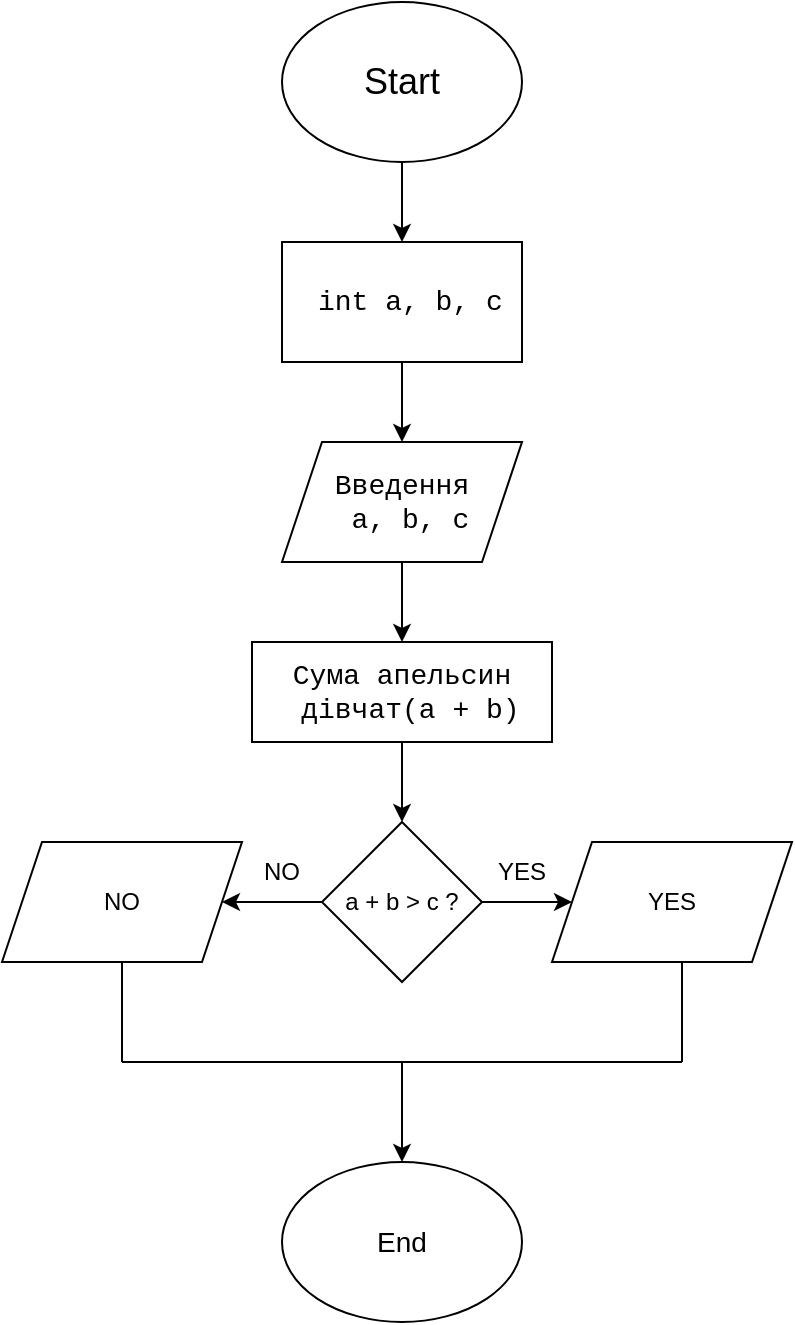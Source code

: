<mxfile version="24.8.8">
  <diagram name="Сторінка-1" id="n0N1INw_9OK83u8ZmP0j">
    <mxGraphModel grid="1" page="1" gridSize="10" guides="1" tooltips="1" connect="1" arrows="1" fold="1" pageScale="1" pageWidth="827" pageHeight="1169" math="0" shadow="0">
      <root>
        <mxCell id="0" />
        <mxCell id="1" parent="0" />
        <mxCell id="ev6eMjM8WvrRnuRDsK1L-3" value="" style="edgeStyle=orthogonalEdgeStyle;rounded=0;orthogonalLoop=1;jettySize=auto;html=1;" edge="1" parent="1" source="ev6eMjM8WvrRnuRDsK1L-1" target="ev6eMjM8WvrRnuRDsK1L-2">
          <mxGeometry relative="1" as="geometry" />
        </mxCell>
        <mxCell id="ev6eMjM8WvrRnuRDsK1L-1" value="&lt;font style=&quot;font-size: 18px;&quot;&gt;Start&lt;/font&gt;" style="ellipse;whiteSpace=wrap;html=1;" vertex="1" parent="1">
          <mxGeometry x="220" y="60" width="120" height="80" as="geometry" />
        </mxCell>
        <mxCell id="ev6eMjM8WvrRnuRDsK1L-5" value="" style="edgeStyle=orthogonalEdgeStyle;rounded=0;orthogonalLoop=1;jettySize=auto;html=1;" edge="1" parent="1" source="ev6eMjM8WvrRnuRDsK1L-2" target="ev6eMjM8WvrRnuRDsK1L-4">
          <mxGeometry relative="1" as="geometry" />
        </mxCell>
        <mxCell id="ev6eMjM8WvrRnuRDsK1L-2" value="&lt;div style=&quot;font-family: Consolas, &amp;quot;Courier New&amp;quot;, monospace; line-height: 19px; white-space: pre;&quot;&gt;&lt;font style=&quot;font-size: 14px;&quot;&gt;&amp;nbsp;int a, b, c&lt;/font&gt;&lt;/div&gt;" style="rounded=0;whiteSpace=wrap;html=1;" vertex="1" parent="1">
          <mxGeometry x="220" y="180" width="120" height="60" as="geometry" />
        </mxCell>
        <mxCell id="ev6eMjM8WvrRnuRDsK1L-7" value="" style="edgeStyle=orthogonalEdgeStyle;rounded=0;orthogonalLoop=1;jettySize=auto;html=1;" edge="1" parent="1" source="ev6eMjM8WvrRnuRDsK1L-4" target="ev6eMjM8WvrRnuRDsK1L-6">
          <mxGeometry relative="1" as="geometry" />
        </mxCell>
        <mxCell id="ev6eMjM8WvrRnuRDsK1L-4" value="&lt;span style=&quot;font-family: Consolas, &amp;quot;Courier New&amp;quot;, monospace; font-size: 14px; white-space: pre;&quot;&gt;Введення&lt;br/&gt; a, b, c&lt;/span&gt;" style="shape=parallelogram;perimeter=parallelogramPerimeter;whiteSpace=wrap;html=1;fixedSize=1;" vertex="1" parent="1">
          <mxGeometry x="220" y="280" width="120" height="60" as="geometry" />
        </mxCell>
        <mxCell id="ev6eMjM8WvrRnuRDsK1L-9" value="" style="edgeStyle=orthogonalEdgeStyle;rounded=0;orthogonalLoop=1;jettySize=auto;html=1;" edge="1" parent="1" source="ev6eMjM8WvrRnuRDsK1L-6" target="ev6eMjM8WvrRnuRDsK1L-8">
          <mxGeometry relative="1" as="geometry" />
        </mxCell>
        <mxCell id="ev6eMjM8WvrRnuRDsK1L-6" value="&lt;font face=&quot;Consolas, Courier New, monospace&quot;&gt;&lt;span style=&quot;font-size: 14px; white-space: pre;&quot;&gt;Сума апельсин&lt;/span&gt;&lt;/font&gt;&lt;div&gt;&lt;font face=&quot;Consolas, Courier New, monospace&quot;&gt;&lt;span style=&quot;font-size: 14px; white-space: pre;&quot;&gt; дівчат(a + b)&lt;/span&gt;&lt;/font&gt;&lt;/div&gt;" style="rounded=0;whiteSpace=wrap;html=1;" vertex="1" parent="1">
          <mxGeometry x="205" y="380" width="150" height="50" as="geometry" />
        </mxCell>
        <mxCell id="ev6eMjM8WvrRnuRDsK1L-11" value="" style="edgeStyle=orthogonalEdgeStyle;rounded=0;orthogonalLoop=1;jettySize=auto;html=1;" edge="1" parent="1" source="ev6eMjM8WvrRnuRDsK1L-8" target="ev6eMjM8WvrRnuRDsK1L-10">
          <mxGeometry relative="1" as="geometry" />
        </mxCell>
        <mxCell id="ev6eMjM8WvrRnuRDsK1L-13" value="" style="edgeStyle=orthogonalEdgeStyle;rounded=0;orthogonalLoop=1;jettySize=auto;html=1;" edge="1" parent="1" source="ev6eMjM8WvrRnuRDsK1L-8" target="ev6eMjM8WvrRnuRDsK1L-12">
          <mxGeometry relative="1" as="geometry" />
        </mxCell>
        <mxCell id="ev6eMjM8WvrRnuRDsK1L-8" value="a + b &amp;gt; c ?" style="rhombus;whiteSpace=wrap;html=1;" vertex="1" parent="1">
          <mxGeometry x="240" y="470" width="80" height="80" as="geometry" />
        </mxCell>
        <mxCell id="ev6eMjM8WvrRnuRDsK1L-10" value="YES" style="shape=parallelogram;perimeter=parallelogramPerimeter;whiteSpace=wrap;html=1;fixedSize=1;" vertex="1" parent="1">
          <mxGeometry x="355" y="480" width="120" height="60" as="geometry" />
        </mxCell>
        <mxCell id="ev6eMjM8WvrRnuRDsK1L-12" value="NO" style="shape=parallelogram;perimeter=parallelogramPerimeter;whiteSpace=wrap;html=1;fixedSize=1;" vertex="1" parent="1">
          <mxGeometry x="80" y="480" width="120" height="60" as="geometry" />
        </mxCell>
        <mxCell id="ev6eMjM8WvrRnuRDsK1L-14" value="YES" style="text;strokeColor=none;align=center;fillColor=none;html=1;verticalAlign=middle;whiteSpace=wrap;rounded=0;" vertex="1" parent="1">
          <mxGeometry x="310" y="480" width="60" height="30" as="geometry" />
        </mxCell>
        <mxCell id="ev6eMjM8WvrRnuRDsK1L-15" value="NO" style="text;strokeColor=none;align=center;fillColor=none;html=1;verticalAlign=middle;whiteSpace=wrap;rounded=0;" vertex="1" parent="1">
          <mxGeometry x="190" y="480" width="60" height="30" as="geometry" />
        </mxCell>
        <mxCell id="ev6eMjM8WvrRnuRDsK1L-16" value="&lt;font style=&quot;font-size: 14px;&quot;&gt;End&lt;/font&gt;" style="ellipse;whiteSpace=wrap;html=1;" vertex="1" parent="1">
          <mxGeometry x="220" y="640" width="120" height="80" as="geometry" />
        </mxCell>
        <mxCell id="ev6eMjM8WvrRnuRDsK1L-17" value="" style="endArrow=none;html=1;rounded=0;" edge="1" parent="1">
          <mxGeometry width="50" height="50" relative="1" as="geometry">
            <mxPoint x="140" y="590" as="sourcePoint" />
            <mxPoint x="140" y="540" as="targetPoint" />
          </mxGeometry>
        </mxCell>
        <mxCell id="ev6eMjM8WvrRnuRDsK1L-18" value="" style="endArrow=none;html=1;rounded=0;" edge="1" parent="1">
          <mxGeometry width="50" height="50" relative="1" as="geometry">
            <mxPoint x="420" y="590" as="sourcePoint" />
            <mxPoint x="420" y="540" as="targetPoint" />
          </mxGeometry>
        </mxCell>
        <mxCell id="ev6eMjM8WvrRnuRDsK1L-19" value="" style="endArrow=none;html=1;rounded=0;" edge="1" parent="1">
          <mxGeometry width="50" height="50" relative="1" as="geometry">
            <mxPoint x="140" y="590" as="sourcePoint" />
            <mxPoint x="420" y="590" as="targetPoint" />
          </mxGeometry>
        </mxCell>
        <mxCell id="ev6eMjM8WvrRnuRDsK1L-22" value="" style="endArrow=classic;html=1;rounded=0;entryX=0.5;entryY=0;entryDx=0;entryDy=0;" edge="1" parent="1" target="ev6eMjM8WvrRnuRDsK1L-16">
          <mxGeometry width="50" height="50" relative="1" as="geometry">
            <mxPoint x="280" y="590" as="sourcePoint" />
            <mxPoint x="440" y="470" as="targetPoint" />
          </mxGeometry>
        </mxCell>
      </root>
    </mxGraphModel>
  </diagram>
</mxfile>
